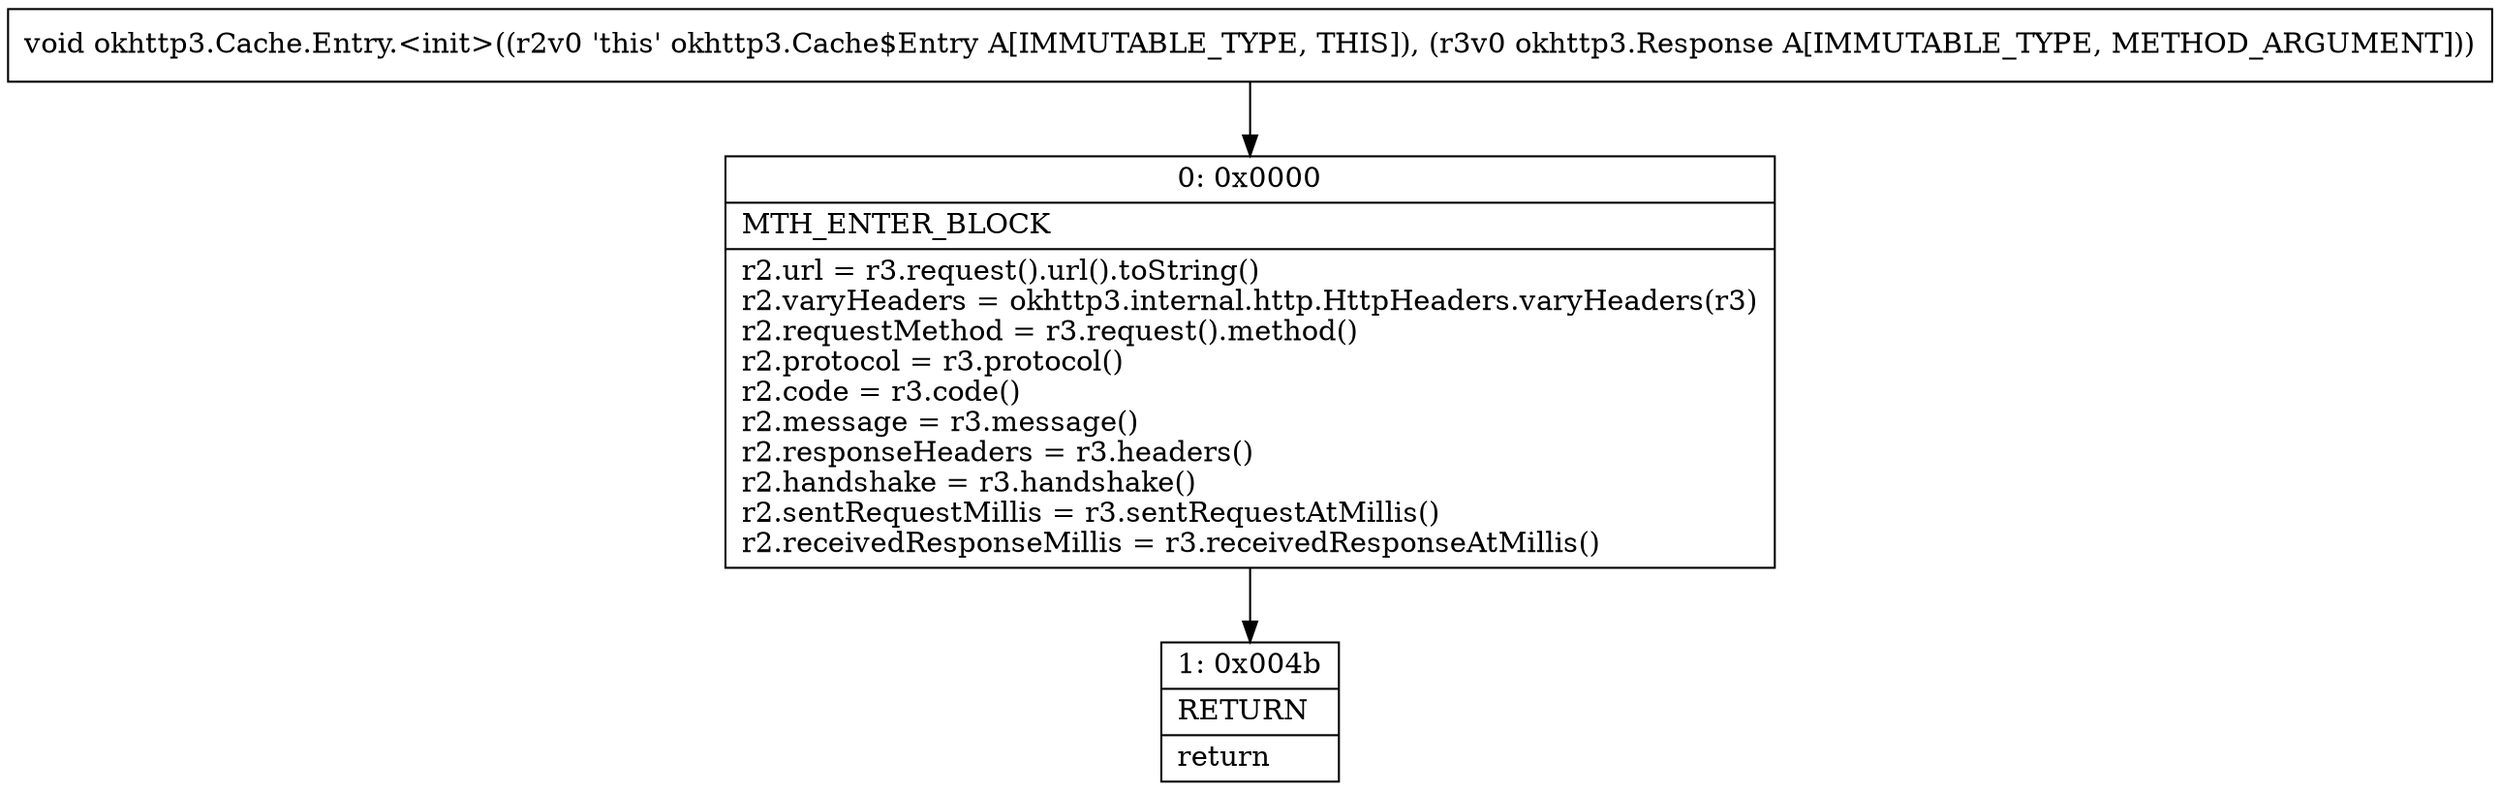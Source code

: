 digraph "CFG forokhttp3.Cache.Entry.\<init\>(Lokhttp3\/Response;)V" {
Node_0 [shape=record,label="{0\:\ 0x0000|MTH_ENTER_BLOCK\l|r2.url = r3.request().url().toString()\lr2.varyHeaders = okhttp3.internal.http.HttpHeaders.varyHeaders(r3)\lr2.requestMethod = r3.request().method()\lr2.protocol = r3.protocol()\lr2.code = r3.code()\lr2.message = r3.message()\lr2.responseHeaders = r3.headers()\lr2.handshake = r3.handshake()\lr2.sentRequestMillis = r3.sentRequestAtMillis()\lr2.receivedResponseMillis = r3.receivedResponseAtMillis()\l}"];
Node_1 [shape=record,label="{1\:\ 0x004b|RETURN\l|return\l}"];
MethodNode[shape=record,label="{void okhttp3.Cache.Entry.\<init\>((r2v0 'this' okhttp3.Cache$Entry A[IMMUTABLE_TYPE, THIS]), (r3v0 okhttp3.Response A[IMMUTABLE_TYPE, METHOD_ARGUMENT])) }"];
MethodNode -> Node_0;
Node_0 -> Node_1;
}

